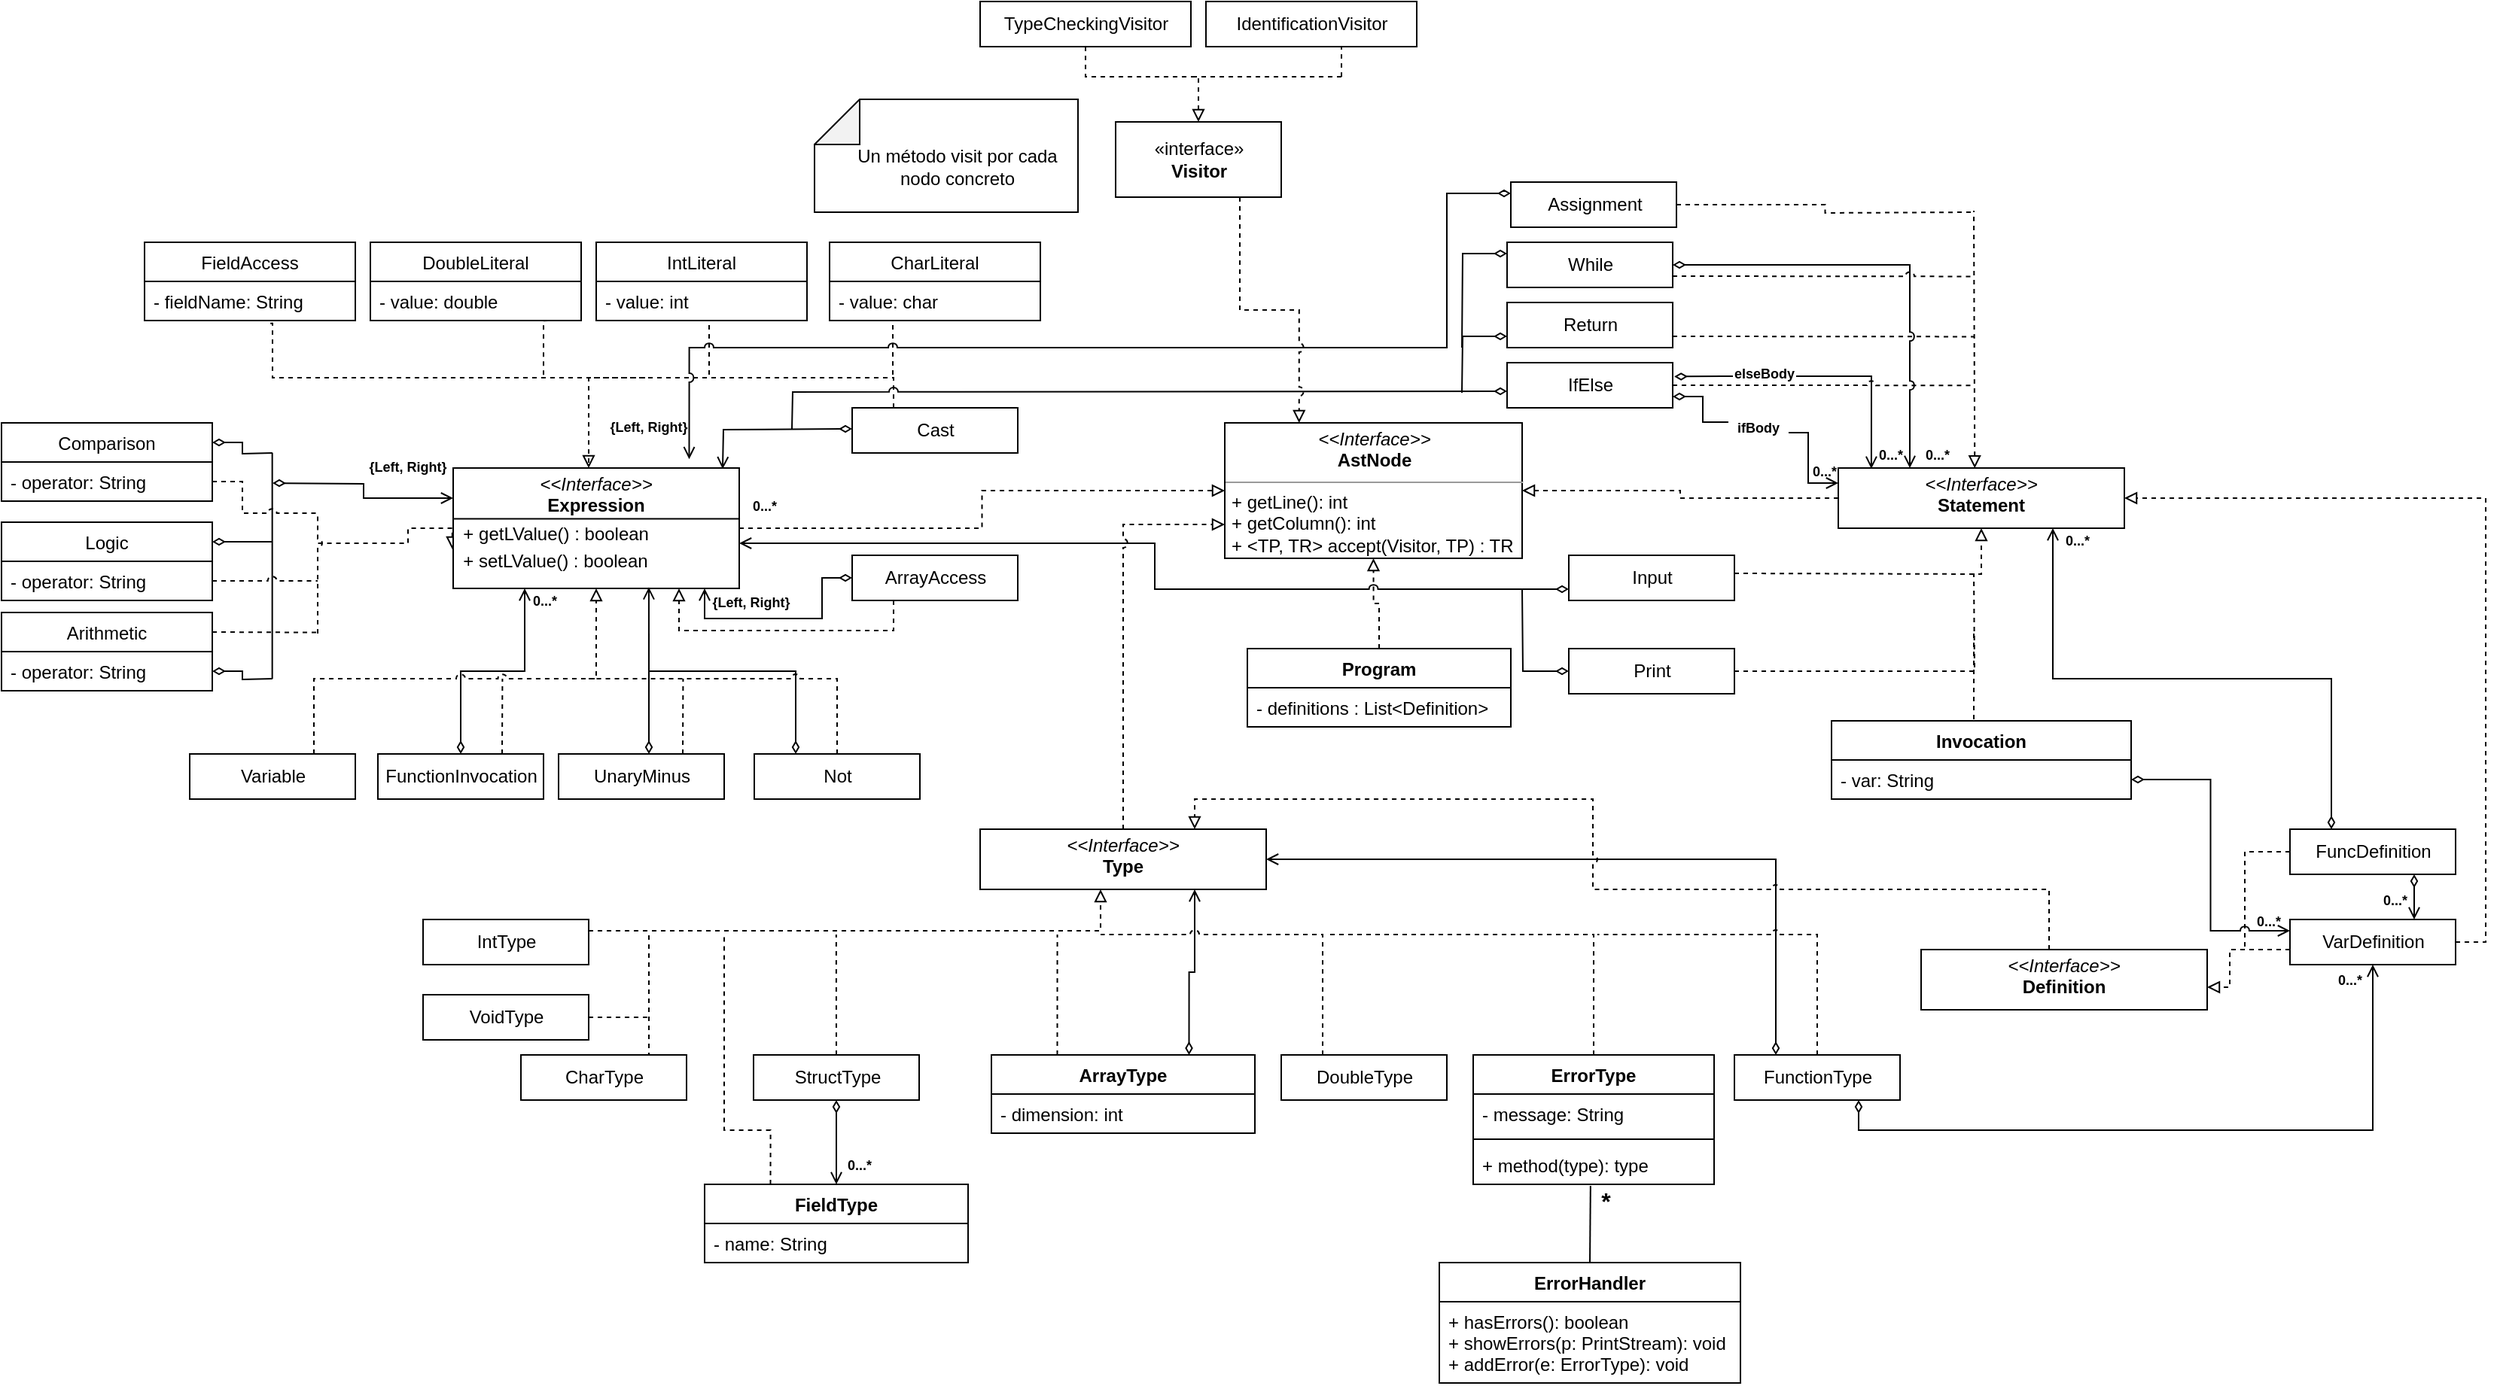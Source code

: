 <mxfile version="17.2.4" type="device"><diagram name="Page-1" id="b5b7bab2-c9e2-2cf4-8b2a-24fd1a2a6d21"><mxGraphModel dx="1303" dy="850" grid="1" gridSize="10" guides="1" tooltips="1" connect="1" arrows="1" fold="1" page="1" pageScale="1" pageWidth="3300" pageHeight="4681" background="none" math="0" shadow="0"><root><mxCell id="0"/><mxCell id="1" parent="0"/><mxCell id="k0Y8GjLJnnKsYFRxLDPz-1" value="&lt;p style=&quot;margin: 0px ; margin-top: 4px ; text-align: center&quot;&gt;&lt;i&gt;&amp;lt;&amp;lt;Interface&amp;gt;&amp;gt;&lt;/i&gt;&lt;br&gt;&lt;b&gt;AstNode&lt;/b&gt;&lt;/p&gt;&lt;hr size=&quot;1&quot;&gt;&lt;p style=&quot;margin: 0px ; margin-left: 4px&quot;&gt;+ getLine(): int&lt;br&gt;+ getColumn(): int&lt;/p&gt;&lt;p style=&quot;margin: 0px ; margin-left: 4px&quot;&gt;+ &amp;lt;TP, TR&amp;gt; accept(Visitor, TP) : TR&lt;/p&gt;" style="verticalAlign=top;align=left;overflow=fill;fontSize=12;fontFamily=Helvetica;html=1;" parent="1" vertex="1"><mxGeometry x="822.5" y="540" width="197.5" height="90" as="geometry"/></mxCell><mxCell id="k0Y8GjLJnnKsYFRxLDPz-6" style="edgeStyle=orthogonalEdgeStyle;rounded=0;orthogonalLoop=1;jettySize=auto;html=1;exitX=0.5;exitY=0;exitDx=0;exitDy=0;entryX=0.5;entryY=1;entryDx=0;entryDy=0;dashed=1;endArrow=block;endFill=0;" parent="1" source="k0Y8GjLJnnKsYFRxLDPz-2" target="k0Y8GjLJnnKsYFRxLDPz-1" edge="1"><mxGeometry relative="1" as="geometry"/></mxCell><mxCell id="k0Y8GjLJnnKsYFRxLDPz-2" value="Program" style="swimlane;fontStyle=1;align=center;verticalAlign=top;childLayout=stackLayout;horizontal=1;startSize=26;horizontalStack=0;resizeParent=1;resizeParentMax=0;resizeLast=0;collapsible=1;marginBottom=0;" parent="1" vertex="1"><mxGeometry x="837.5" y="690" width="175" height="52" as="geometry"/></mxCell><mxCell id="k0Y8GjLJnnKsYFRxLDPz-3" value="- definitions : List&lt;Definition&gt;" style="text;strokeColor=none;fillColor=none;align=left;verticalAlign=top;spacingLeft=4;spacingRight=4;overflow=hidden;rotatable=0;points=[[0,0.5],[1,0.5]];portConstraint=eastwest;" parent="k0Y8GjLJnnKsYFRxLDPz-2" vertex="1"><mxGeometry y="26" width="175" height="26" as="geometry"/></mxCell><mxCell id="k0Y8GjLJnnKsYFRxLDPz-8" style="edgeStyle=orthogonalEdgeStyle;rounded=0;orthogonalLoop=1;jettySize=auto;html=1;exitX=1;exitY=0.5;exitDx=0;exitDy=0;entryX=0;entryY=0.5;entryDx=0;entryDy=0;dashed=1;endArrow=block;endFill=0;" parent="1" source="k0Y8GjLJnnKsYFRxLDPz-7" target="k0Y8GjLJnnKsYFRxLDPz-1" edge="1"><mxGeometry relative="1" as="geometry"/></mxCell><mxCell id="k0Y8GjLJnnKsYFRxLDPz-52" style="edgeStyle=orthogonalEdgeStyle;rounded=0;orthogonalLoop=1;jettySize=auto;html=1;exitX=0;exitY=0.25;exitDx=0;exitDy=0;startArrow=open;startFill=0;endArrow=diamondThin;endFill=0;" parent="1" source="k0Y8GjLJnnKsYFRxLDPz-7" edge="1"><mxGeometry relative="1" as="geometry"><mxPoint x="190" y="580" as="targetPoint"/></mxGeometry></mxCell><mxCell id="k0Y8GjLJnnKsYFRxLDPz-62" style="edgeStyle=orthogonalEdgeStyle;rounded=0;jumpStyle=arc;orthogonalLoop=1;jettySize=auto;html=1;exitX=-0.003;exitY=0.675;exitDx=0;exitDy=0;dashed=1;startArrow=block;startFill=0;endArrow=none;endFill=0;exitPerimeter=0;" parent="1" source="k0Y8GjLJnnKsYFRxLDPz-7" edge="1"><mxGeometry relative="1" as="geometry"><mxPoint x="220" y="620" as="targetPoint"/><Array as="points"><mxPoint x="280" y="610"/><mxPoint x="280" y="620"/></Array></mxGeometry></mxCell><mxCell id="k0Y8GjLJnnKsYFRxLDPz-7" value="&lt;p style=&quot;margin: 0px ; margin-top: 4px ; text-align: center&quot;&gt;&lt;i&gt;&amp;lt;&amp;lt;Interface&amp;gt;&amp;gt;&lt;/i&gt;&lt;br&gt;&lt;b&gt;Expression&lt;/b&gt;&lt;/p&gt;&lt;p style=&quot;margin: 4px 0px 0px&quot;&gt;&lt;b&gt;&amp;nbsp;&amp;nbsp;&lt;/b&gt;+ getLValue() : boolean&lt;/p&gt;&lt;p style=&quot;margin: 4px 0px 0px&quot;&gt;&amp;nbsp; + setLValue() : boolean&lt;/p&gt;" style="verticalAlign=top;align=left;overflow=fill;fontSize=12;fontFamily=Helvetica;html=1;" parent="1" vertex="1"><mxGeometry x="310" y="570" width="190" height="80" as="geometry"/></mxCell><mxCell id="k0Y8GjLJnnKsYFRxLDPz-49" style="edgeStyle=orthogonalEdgeStyle;rounded=0;orthogonalLoop=1;jettySize=auto;html=1;exitX=1;exitY=0.25;exitDx=0;exitDy=0;startArrow=diamondThin;startFill=0;endArrow=none;endFill=0;" parent="1" source="k0Y8GjLJnnKsYFRxLDPz-10" edge="1"><mxGeometry relative="1" as="geometry"><mxPoint x="190" y="560" as="targetPoint"/></mxGeometry></mxCell><mxCell id="k0Y8GjLJnnKsYFRxLDPz-10" value="Comparison" style="swimlane;fontStyle=0;childLayout=stackLayout;horizontal=1;startSize=26;fillColor=none;horizontalStack=0;resizeParent=1;resizeParentMax=0;resizeLast=0;collapsible=1;marginBottom=0;" parent="1" vertex="1"><mxGeometry x="10" y="540" width="140" height="52" as="geometry"/></mxCell><mxCell id="k0Y8GjLJnnKsYFRxLDPz-11" value="- operator: String" style="text;strokeColor=none;fillColor=none;align=left;verticalAlign=top;spacingLeft=4;spacingRight=4;overflow=hidden;rotatable=0;points=[[0,0.5],[1,0.5]];portConstraint=eastwest;" parent="k0Y8GjLJnnKsYFRxLDPz-10" vertex="1"><mxGeometry y="26" width="140" height="26" as="geometry"/></mxCell><mxCell id="k0Y8GjLJnnKsYFRxLDPz-14" value="DoubleLiteral" style="swimlane;fontStyle=0;childLayout=stackLayout;horizontal=1;startSize=26;fillColor=none;horizontalStack=0;resizeParent=1;resizeParentMax=0;resizeLast=0;collapsible=1;marginBottom=0;" parent="1" vertex="1"><mxGeometry x="255" y="420" width="140" height="52" as="geometry"/></mxCell><mxCell id="k0Y8GjLJnnKsYFRxLDPz-15" value="- value: double" style="text;strokeColor=none;fillColor=none;align=left;verticalAlign=top;spacingLeft=4;spacingRight=4;overflow=hidden;rotatable=0;points=[[0,0.5],[1,0.5]];portConstraint=eastwest;" parent="k0Y8GjLJnnKsYFRxLDPz-14" vertex="1"><mxGeometry y="26" width="140" height="26" as="geometry"/></mxCell><mxCell id="k0Y8GjLJnnKsYFRxLDPz-16" value="FieldAccess" style="swimlane;fontStyle=0;childLayout=stackLayout;horizontal=1;startSize=26;fillColor=none;horizontalStack=0;resizeParent=1;resizeParentMax=0;resizeLast=0;collapsible=1;marginBottom=0;" parent="1" vertex="1"><mxGeometry x="105" y="420" width="140" height="52" as="geometry"/></mxCell><mxCell id="k0Y8GjLJnnKsYFRxLDPz-17" value="- fieldName: String" style="text;strokeColor=none;fillColor=none;align=left;verticalAlign=top;spacingLeft=4;spacingRight=4;overflow=hidden;rotatable=0;points=[[0,0.5],[1,0.5]];portConstraint=eastwest;" parent="k0Y8GjLJnnKsYFRxLDPz-16" vertex="1"><mxGeometry y="26" width="140" height="26" as="geometry"/></mxCell><mxCell id="k0Y8GjLJnnKsYFRxLDPz-22" style="edgeStyle=orthogonalEdgeStyle;rounded=0;orthogonalLoop=1;jettySize=auto;html=1;exitX=0.5;exitY=0;exitDx=0;exitDy=0;entryX=0.25;entryY=1;entryDx=0;entryDy=0;startArrow=diamondThin;startFill=0;endArrow=open;endFill=0;" parent="1" source="k0Y8GjLJnnKsYFRxLDPz-20" target="k0Y8GjLJnnKsYFRxLDPz-7" edge="1"><mxGeometry relative="1" as="geometry"/></mxCell><mxCell id="k0Y8GjLJnnKsYFRxLDPz-70" style="edgeStyle=orthogonalEdgeStyle;rounded=0;jumpStyle=arc;orthogonalLoop=1;jettySize=auto;html=1;exitX=0.75;exitY=0;exitDx=0;exitDy=0;dashed=1;startArrow=none;startFill=0;endArrow=none;endFill=0;" parent="1" source="k0Y8GjLJnnKsYFRxLDPz-20" edge="1"><mxGeometry relative="1" as="geometry"><mxPoint x="342.714" y="710" as="targetPoint"/></mxGeometry></mxCell><mxCell id="k0Y8GjLJnnKsYFRxLDPz-20" value="FunctionInvocation" style="html=1;" parent="1" vertex="1"><mxGeometry x="260" y="760" width="110" height="30" as="geometry"/></mxCell><mxCell id="k0Y8GjLJnnKsYFRxLDPz-23" value="0...*" style="text;align=center;fontStyle=1;verticalAlign=middle;spacingLeft=3;spacingRight=3;strokeColor=none;rotatable=0;points=[[0,0.5],[1,0.5]];portConstraint=eastwest;fontSize=9;" parent="1" vertex="1"><mxGeometry x="331" y="645" width="80" height="26" as="geometry"/></mxCell><mxCell id="k0Y8GjLJnnKsYFRxLDPz-24" value="IntLiteral" style="swimlane;fontStyle=0;childLayout=stackLayout;horizontal=1;startSize=26;fillColor=none;horizontalStack=0;resizeParent=1;resizeParentMax=0;resizeLast=0;collapsible=1;marginBottom=0;" parent="1" vertex="1"><mxGeometry x="405" y="420" width="140" height="52" as="geometry"/></mxCell><mxCell id="k0Y8GjLJnnKsYFRxLDPz-25" value="- value: int" style="text;strokeColor=none;fillColor=none;align=left;verticalAlign=top;spacingLeft=4;spacingRight=4;overflow=hidden;rotatable=0;points=[[0,0.5],[1,0.5]];portConstraint=eastwest;" parent="k0Y8GjLJnnKsYFRxLDPz-24" vertex="1"><mxGeometry y="26" width="140" height="26" as="geometry"/></mxCell><mxCell id="k0Y8GjLJnnKsYFRxLDPz-51" style="edgeStyle=orthogonalEdgeStyle;rounded=0;orthogonalLoop=1;jettySize=auto;html=1;exitX=1;exitY=0.25;exitDx=0;exitDy=0;startArrow=diamondThin;startFill=0;endArrow=none;endFill=0;" parent="1" source="k0Y8GjLJnnKsYFRxLDPz-26" edge="1"><mxGeometry relative="1" as="geometry"><mxPoint x="190" y="619" as="targetPoint"/></mxGeometry></mxCell><mxCell id="k0Y8GjLJnnKsYFRxLDPz-26" value="Logic" style="swimlane;fontStyle=0;childLayout=stackLayout;horizontal=1;startSize=26;fillColor=none;horizontalStack=0;resizeParent=1;resizeParentMax=0;resizeLast=0;collapsible=1;marginBottom=0;" parent="1" vertex="1"><mxGeometry x="10" y="606" width="140" height="52" as="geometry"/></mxCell><mxCell id="k0Y8GjLJnnKsYFRxLDPz-27" value="- operator: String" style="text;strokeColor=none;fillColor=none;align=left;verticalAlign=top;spacingLeft=4;spacingRight=4;overflow=hidden;rotatable=0;points=[[0,0.5],[1,0.5]];portConstraint=eastwest;" parent="k0Y8GjLJnnKsYFRxLDPz-26" vertex="1"><mxGeometry y="26" width="140" height="26" as="geometry"/></mxCell><mxCell id="k0Y8GjLJnnKsYFRxLDPz-33" style="edgeStyle=orthogonalEdgeStyle;rounded=0;orthogonalLoop=1;jettySize=auto;html=1;exitX=0.25;exitY=0;exitDx=0;exitDy=0;entryX=0.684;entryY=0.99;entryDx=0;entryDy=0;startArrow=diamondThin;startFill=0;endArrow=open;endFill=0;entryPerimeter=0;" parent="1" source="k0Y8GjLJnnKsYFRxLDPz-28" target="k0Y8GjLJnnKsYFRxLDPz-7" edge="1"><mxGeometry relative="1" as="geometry"/></mxCell><mxCell id="k0Y8GjLJnnKsYFRxLDPz-68" style="edgeStyle=orthogonalEdgeStyle;rounded=0;jumpStyle=arc;orthogonalLoop=1;jettySize=auto;html=1;exitX=0.5;exitY=0;exitDx=0;exitDy=0;dashed=1;startArrow=none;startFill=0;endArrow=none;endFill=0;" parent="1" source="k0Y8GjLJnnKsYFRxLDPz-28" edge="1"><mxGeometry relative="1" as="geometry"><mxPoint x="400" y="710" as="targetPoint"/><Array as="points"><mxPoint x="565" y="710"/></Array></mxGeometry></mxCell><mxCell id="k0Y8GjLJnnKsYFRxLDPz-28" value="Not" style="html=1;" parent="1" vertex="1"><mxGeometry x="510" y="760" width="110" height="30" as="geometry"/></mxCell><mxCell id="k0Y8GjLJnnKsYFRxLDPz-69" style="edgeStyle=orthogonalEdgeStyle;rounded=0;jumpStyle=arc;orthogonalLoop=1;jettySize=auto;html=1;exitX=0.75;exitY=0;exitDx=0;exitDy=0;dashed=1;startArrow=none;startFill=0;endArrow=none;endFill=0;" parent="1" source="k0Y8GjLJnnKsYFRxLDPz-29" edge="1"><mxGeometry relative="1" as="geometry"><mxPoint x="462.714" y="710" as="targetPoint"/></mxGeometry></mxCell><mxCell id="k0Y8GjLJnnKsYFRxLDPz-29" value="UnaryMinus" style="html=1;" parent="1" vertex="1"><mxGeometry x="380" y="760" width="110" height="30" as="geometry"/></mxCell><mxCell id="k0Y8GjLJnnKsYFRxLDPz-31" value="CharLiteral" style="swimlane;fontStyle=0;childLayout=stackLayout;horizontal=1;startSize=26;fillColor=none;horizontalStack=0;resizeParent=1;resizeParentMax=0;resizeLast=0;collapsible=1;marginBottom=0;" parent="1" vertex="1"><mxGeometry x="560" y="420" width="140" height="52" as="geometry"/></mxCell><mxCell id="k0Y8GjLJnnKsYFRxLDPz-32" value="- value: char" style="text;strokeColor=none;fillColor=none;align=left;verticalAlign=top;spacingLeft=4;spacingRight=4;overflow=hidden;rotatable=0;points=[[0,0.5],[1,0.5]];portConstraint=eastwest;" parent="k0Y8GjLJnnKsYFRxLDPz-31" vertex="1"><mxGeometry y="26" width="140" height="26" as="geometry"/></mxCell><mxCell id="k0Y8GjLJnnKsYFRxLDPz-34" value="" style="endArrow=none;html=1;rounded=0;startArrow=diamondThin;startFill=0;" parent="1" edge="1"><mxGeometry width="50" height="50" relative="1" as="geometry"><mxPoint x="440" y="760" as="sourcePoint"/><mxPoint x="440" y="680" as="targetPoint"/></mxGeometry></mxCell><mxCell id="k0Y8GjLJnnKsYFRxLDPz-67" style="edgeStyle=orthogonalEdgeStyle;rounded=0;jumpStyle=arc;orthogonalLoop=1;jettySize=auto;html=1;exitX=0.75;exitY=0;exitDx=0;exitDy=0;entryX=0.5;entryY=1;entryDx=0;entryDy=0;dashed=1;startArrow=none;startFill=0;endArrow=block;endFill=0;" parent="1" source="k0Y8GjLJnnKsYFRxLDPz-35" target="k0Y8GjLJnnKsYFRxLDPz-7" edge="1"><mxGeometry relative="1" as="geometry"><Array as="points"><mxPoint x="218" y="710"/><mxPoint x="405" y="710"/></Array></mxGeometry></mxCell><mxCell id="k0Y8GjLJnnKsYFRxLDPz-35" value="Variable" style="html=1;" parent="1" vertex="1"><mxGeometry x="135" y="760" width="110" height="30" as="geometry"/></mxCell><mxCell id="k0Y8GjLJnnKsYFRxLDPz-59" style="edgeStyle=orthogonalEdgeStyle;rounded=0;jumpStyle=arc;orthogonalLoop=1;jettySize=auto;html=1;exitX=1;exitY=0.25;exitDx=0;exitDy=0;dashed=1;startArrow=none;startFill=0;endArrow=none;endFill=0;" parent="1" source="k0Y8GjLJnnKsYFRxLDPz-36" edge="1"><mxGeometry relative="1" as="geometry"><mxPoint x="220" y="679.286" as="targetPoint"/></mxGeometry></mxCell><mxCell id="k0Y8GjLJnnKsYFRxLDPz-36" value="Arithmetic" style="swimlane;fontStyle=0;childLayout=stackLayout;horizontal=1;startSize=26;fillColor=none;horizontalStack=0;resizeParent=1;resizeParentMax=0;resizeLast=0;collapsible=1;marginBottom=0;" parent="1" vertex="1"><mxGeometry x="10" y="666" width="140" height="52" as="geometry"/></mxCell><mxCell id="k0Y8GjLJnnKsYFRxLDPz-37" value="- operator: String" style="text;strokeColor=none;fillColor=none;align=left;verticalAlign=top;spacingLeft=4;spacingRight=4;overflow=hidden;rotatable=0;points=[[0,0.5],[1,0.5]];portConstraint=eastwest;" parent="k0Y8GjLJnnKsYFRxLDPz-36" vertex="1"><mxGeometry y="26" width="140" height="26" as="geometry"/></mxCell><mxCell id="k0Y8GjLJnnKsYFRxLDPz-39" style="edgeStyle=orthogonalEdgeStyle;rounded=0;orthogonalLoop=1;jettySize=auto;html=1;exitX=0;exitY=0.5;exitDx=0;exitDy=0;startArrow=diamondThin;startFill=0;endArrow=open;endFill=0;" parent="1" source="k0Y8GjLJnnKsYFRxLDPz-38" edge="1"><mxGeometry relative="1" as="geometry"><mxPoint x="477" y="650" as="targetPoint"/><Array as="points"><mxPoint x="555" y="643"/><mxPoint x="555" y="670"/><mxPoint x="477" y="670"/></Array></mxGeometry></mxCell><mxCell id="k0Y8GjLJnnKsYFRxLDPz-55" style="edgeStyle=orthogonalEdgeStyle;rounded=0;orthogonalLoop=1;jettySize=auto;html=1;exitX=0.25;exitY=1;exitDx=0;exitDy=0;dashed=1;startArrow=none;startFill=0;endArrow=block;endFill=0;" parent="1" source="k0Y8GjLJnnKsYFRxLDPz-38" edge="1"><mxGeometry relative="1" as="geometry"><mxPoint x="460" y="650" as="targetPoint"/><Array as="points"><mxPoint x="603" y="678"/><mxPoint x="460" y="678"/></Array></mxGeometry></mxCell><mxCell id="k0Y8GjLJnnKsYFRxLDPz-38" value="ArrayAccess" style="html=1;" parent="1" vertex="1"><mxGeometry x="575" y="628" width="110" height="30" as="geometry"/></mxCell><mxCell id="k0Y8GjLJnnKsYFRxLDPz-40" value="{Left, Right}" style="text;align=center;fontStyle=1;verticalAlign=middle;spacingLeft=3;spacingRight=3;strokeColor=none;rotatable=0;points=[[0,0.5],[1,0.5]];portConstraint=eastwest;fontSize=9;" parent="1" vertex="1"><mxGeometry x="468" y="646" width="80" height="26" as="geometry"/></mxCell><mxCell id="k0Y8GjLJnnKsYFRxLDPz-42" style="edgeStyle=orthogonalEdgeStyle;rounded=0;orthogonalLoop=1;jettySize=auto;html=1;exitX=0;exitY=0.5;exitDx=0;exitDy=0;entryX=0.942;entryY=0.042;entryDx=0;entryDy=0;entryPerimeter=0;startArrow=diamondThin;startFill=0;endArrow=open;endFill=0;" parent="1" edge="1"><mxGeometry relative="1" as="geometry"><mxPoint x="575" y="544" as="sourcePoint"/><mxPoint x="488.98" y="570.68" as="targetPoint"/></mxGeometry></mxCell><mxCell id="k0Y8GjLJnnKsYFRxLDPz-54" style="edgeStyle=orthogonalEdgeStyle;rounded=0;orthogonalLoop=1;jettySize=auto;html=1;exitX=0.25;exitY=0;exitDx=0;exitDy=0;startArrow=none;startFill=0;endArrow=block;endFill=0;dashed=1;" parent="1" source="k0Y8GjLJnnKsYFRxLDPz-41" edge="1"><mxGeometry relative="1" as="geometry"><mxPoint x="400" y="570" as="targetPoint"/><Array as="points"><mxPoint x="603" y="510"/><mxPoint x="400" y="510"/><mxPoint x="400" y="568"/></Array></mxGeometry></mxCell><mxCell id="k0Y8GjLJnnKsYFRxLDPz-41" value="Cast" style="html=1;" parent="1" vertex="1"><mxGeometry x="575" y="530" width="110" height="30" as="geometry"/></mxCell><mxCell id="k0Y8GjLJnnKsYFRxLDPz-48" value="" style="endArrow=none;html=1;rounded=0;" parent="1" edge="1"><mxGeometry width="50" height="50" relative="1" as="geometry"><mxPoint x="189.83" y="710" as="sourcePoint"/><mxPoint x="189.83" y="560" as="targetPoint"/></mxGeometry></mxCell><mxCell id="k0Y8GjLJnnKsYFRxLDPz-50" style="edgeStyle=orthogonalEdgeStyle;rounded=0;orthogonalLoop=1;jettySize=auto;html=1;exitX=1;exitY=0.5;exitDx=0;exitDy=0;startArrow=diamondThin;startFill=0;endArrow=none;endFill=0;" parent="1" source="k0Y8GjLJnnKsYFRxLDPz-37" edge="1"><mxGeometry relative="1" as="geometry"><mxPoint x="190" y="710" as="targetPoint"/></mxGeometry></mxCell><mxCell id="k0Y8GjLJnnKsYFRxLDPz-53" value="{Left, Right}" style="text;align=center;fontStyle=1;verticalAlign=middle;spacingLeft=3;spacingRight=3;strokeColor=none;rotatable=0;points=[[0,0.5],[1,0.5]];portConstraint=eastwest;fontSize=9;" parent="1" vertex="1"><mxGeometry x="240" y="556" width="80" height="26" as="geometry"/></mxCell><mxCell id="k0Y8GjLJnnKsYFRxLDPz-57" style="edgeStyle=orthogonalEdgeStyle;rounded=0;jumpStyle=arc;orthogonalLoop=1;jettySize=auto;html=1;exitX=1;exitY=0.5;exitDx=0;exitDy=0;dashed=1;startArrow=none;startFill=0;endArrow=none;endFill=0;" parent="1" source="k0Y8GjLJnnKsYFRxLDPz-11" edge="1"><mxGeometry relative="1" as="geometry"><mxPoint x="220" y="600" as="targetPoint"/><Array as="points"><mxPoint x="170" y="579"/><mxPoint x="170" y="600"/><mxPoint x="220" y="600"/></Array></mxGeometry></mxCell><mxCell id="k0Y8GjLJnnKsYFRxLDPz-58" style="edgeStyle=orthogonalEdgeStyle;rounded=0;jumpStyle=arc;orthogonalLoop=1;jettySize=auto;html=1;exitX=1;exitY=0.5;exitDx=0;exitDy=0;dashed=1;startArrow=none;startFill=0;endArrow=none;endFill=0;" parent="1" source="k0Y8GjLJnnKsYFRxLDPz-27" edge="1"><mxGeometry relative="1" as="geometry"><mxPoint x="220" y="645" as="targetPoint"/></mxGeometry></mxCell><mxCell id="k0Y8GjLJnnKsYFRxLDPz-61" value="" style="endArrow=none;dashed=1;html=1;rounded=0;jumpStyle=arc;" parent="1" edge="1"><mxGeometry width="50" height="50" relative="1" as="geometry"><mxPoint x="220" y="680" as="sourcePoint"/><mxPoint x="220" y="600" as="targetPoint"/></mxGeometry></mxCell><mxCell id="k0Y8GjLJnnKsYFRxLDPz-63" style="edgeStyle=orthogonalEdgeStyle;rounded=0;jumpStyle=arc;orthogonalLoop=1;jettySize=auto;html=1;dashed=1;startArrow=none;startFill=0;endArrow=none;endFill=0;exitX=0.597;exitY=1.073;exitDx=0;exitDy=0;exitPerimeter=0;" parent="1" source="k0Y8GjLJnnKsYFRxLDPz-17" edge="1"><mxGeometry relative="1" as="geometry"><mxPoint x="440" y="510" as="targetPoint"/><mxPoint x="190" y="480" as="sourcePoint"/><Array as="points"><mxPoint x="190" y="474"/><mxPoint x="190" y="510"/></Array></mxGeometry></mxCell><mxCell id="k0Y8GjLJnnKsYFRxLDPz-64" style="edgeStyle=orthogonalEdgeStyle;rounded=0;jumpStyle=arc;orthogonalLoop=1;jettySize=auto;html=1;exitX=0.843;exitY=1.002;exitDx=0;exitDy=0;dashed=1;startArrow=none;startFill=0;endArrow=none;endFill=0;exitPerimeter=0;" parent="1" source="k0Y8GjLJnnKsYFRxLDPz-15" edge="1"><mxGeometry relative="1" as="geometry"><mxPoint x="370.0" y="510" as="targetPoint"/></mxGeometry></mxCell><mxCell id="k0Y8GjLJnnKsYFRxLDPz-65" style="edgeStyle=orthogonalEdgeStyle;rounded=0;jumpStyle=arc;orthogonalLoop=1;jettySize=auto;html=1;exitX=0.843;exitY=1.002;exitDx=0;exitDy=0;dashed=1;startArrow=none;startFill=0;endArrow=none;endFill=0;exitPerimeter=0;" parent="1" edge="1"><mxGeometry relative="1" as="geometry"><mxPoint x="480.0" y="509.95" as="targetPoint"/><mxPoint x="483.02" y="472.002" as="sourcePoint"/></mxGeometry></mxCell><mxCell id="k0Y8GjLJnnKsYFRxLDPz-66" style="edgeStyle=orthogonalEdgeStyle;rounded=0;jumpStyle=arc;orthogonalLoop=1;jettySize=auto;html=1;exitX=0.843;exitY=1.002;exitDx=0;exitDy=0;dashed=1;startArrow=none;startFill=0;endArrow=none;endFill=0;exitPerimeter=0;" parent="1" edge="1"><mxGeometry relative="1" as="geometry"><mxPoint x="602.0" y="509.95" as="targetPoint"/><mxPoint x="605.02" y="472.002" as="sourcePoint"/></mxGeometry></mxCell><mxCell id="k0Y8GjLJnnKsYFRxLDPz-72" style="edgeStyle=orthogonalEdgeStyle;rounded=0;jumpStyle=arc;orthogonalLoop=1;jettySize=auto;html=1;exitX=0;exitY=0.5;exitDx=0;exitDy=0;entryX=1;entryY=0.5;entryDx=0;entryDy=0;dashed=1;startArrow=none;startFill=0;endArrow=block;endFill=0;" parent="1" source="k0Y8GjLJnnKsYFRxLDPz-71" target="k0Y8GjLJnnKsYFRxLDPz-1" edge="1"><mxGeometry relative="1" as="geometry"/></mxCell><mxCell id="k0Y8GjLJnnKsYFRxLDPz-71" value="&lt;p style=&quot;margin: 0px ; margin-top: 4px ; text-align: center&quot;&gt;&lt;i&gt;&amp;lt;&amp;lt;Interface&amp;gt;&amp;gt;&lt;/i&gt;&lt;br&gt;&lt;b&gt;Statement&lt;/b&gt;&lt;/p&gt;" style="verticalAlign=top;align=left;overflow=fill;fontSize=12;fontFamily=Helvetica;html=1;" parent="1" vertex="1"><mxGeometry x="1230" y="570" width="190" height="40" as="geometry"/></mxCell><mxCell id="k0Y8GjLJnnKsYFRxLDPz-74" style="edgeStyle=orthogonalEdgeStyle;rounded=0;jumpStyle=arc;orthogonalLoop=1;jettySize=auto;html=1;exitX=0;exitY=0.25;exitDx=0;exitDy=0;entryX=0.825;entryY=-0.074;entryDx=0;entryDy=0;entryPerimeter=0;startArrow=diamondThin;startFill=0;endArrow=open;endFill=0;" parent="1" source="k0Y8GjLJnnKsYFRxLDPz-73" target="k0Y8GjLJnnKsYFRxLDPz-7" edge="1"><mxGeometry relative="1" as="geometry"><Array as="points"><mxPoint x="970" y="388"/><mxPoint x="970" y="490"/><mxPoint x="467" y="490"/></Array></mxGeometry></mxCell><mxCell id="k0Y8GjLJnnKsYFRxLDPz-108" style="edgeStyle=orthogonalEdgeStyle;rounded=0;jumpStyle=arc;orthogonalLoop=1;jettySize=auto;html=1;exitX=1;exitY=0.5;exitDx=0;exitDy=0;dashed=1;fontSize=9;startArrow=none;startFill=0;endArrow=none;endFill=0;" parent="1" source="k0Y8GjLJnnKsYFRxLDPz-73" edge="1"><mxGeometry relative="1" as="geometry"><mxPoint x="1320" y="400" as="targetPoint"/></mxGeometry></mxCell><mxCell id="k0Y8GjLJnnKsYFRxLDPz-73" value="Assignment" style="html=1;" parent="1" vertex="1"><mxGeometry x="1012.5" y="380" width="110" height="30" as="geometry"/></mxCell><mxCell id="k0Y8GjLJnnKsYFRxLDPz-75" value="{Left, Right}" style="text;align=center;fontStyle=1;verticalAlign=middle;spacingLeft=3;spacingRight=3;strokeColor=none;rotatable=0;points=[[0,0.5],[1,0.5]];portConstraint=eastwest;fontSize=9;whiteSpace=wrap;flipH=0;flipV=1;direction=west;" parent="1" vertex="1"><mxGeometry x="400" y="530" width="80" height="26" as="geometry"/></mxCell><mxCell id="k0Y8GjLJnnKsYFRxLDPz-77" style="edgeStyle=orthogonalEdgeStyle;rounded=0;jumpStyle=arc;orthogonalLoop=1;jettySize=auto;html=1;exitX=0;exitY=0.5;exitDx=0;exitDy=0;fontSize=9;startArrow=diamondThin;startFill=0;endArrow=none;endFill=0;" parent="1" edge="1"><mxGeometry relative="1" as="geometry"><mxPoint x="535" y="544" as="targetPoint"/><mxPoint x="1010" y="519" as="sourcePoint"/></mxGeometry></mxCell><mxCell id="k0Y8GjLJnnKsYFRxLDPz-78" style="edgeStyle=orthogonalEdgeStyle;rounded=0;jumpStyle=arc;orthogonalLoop=1;jettySize=auto;html=1;exitX=1;exitY=0.75;exitDx=0;exitDy=0;entryX=0;entryY=0.25;entryDx=0;entryDy=0;fontSize=9;startArrow=none;startFill=0;endArrow=open;endFill=0;" parent="1" source="k0Y8GjLJnnKsYFRxLDPz-83" target="k0Y8GjLJnnKsYFRxLDPz-71" edge="1"><mxGeometry relative="1" as="geometry"><Array as="points"><mxPoint x="1210" y="546"/><mxPoint x="1210" y="580"/></Array></mxGeometry></mxCell><mxCell id="k0Y8GjLJnnKsYFRxLDPz-85" style="edgeStyle=orthogonalEdgeStyle;rounded=0;jumpStyle=arc;orthogonalLoop=1;jettySize=auto;html=1;entryX=0.105;entryY=0.036;entryDx=0;entryDy=0;entryPerimeter=0;fontSize=9;startArrow=none;startFill=0;endArrow=open;endFill=0;exitX=0.975;exitY=0.714;exitDx=0;exitDy=0;exitPerimeter=0;" parent="1" edge="1"><mxGeometry relative="1" as="geometry"><mxPoint x="1202" y="508.996" as="sourcePoint"/><mxPoint x="1251.95" y="570.44" as="targetPoint"/><Array as="points"><mxPoint x="1252" y="509"/></Array></mxGeometry></mxCell><mxCell id="k0Y8GjLJnnKsYFRxLDPz-107" style="edgeStyle=orthogonalEdgeStyle;rounded=0;jumpStyle=arc;orthogonalLoop=1;jettySize=auto;html=1;exitX=1;exitY=0.5;exitDx=0;exitDy=0;dashed=1;fontSize=9;startArrow=none;startFill=0;endArrow=none;endFill=0;" parent="1" source="k0Y8GjLJnnKsYFRxLDPz-76" edge="1"><mxGeometry relative="1" as="geometry"><mxPoint x="1320" y="515.095" as="targetPoint"/></mxGeometry></mxCell><mxCell id="k0Y8GjLJnnKsYFRxLDPz-76" value="IfElse" style="html=1;" parent="1" vertex="1"><mxGeometry x="1010" y="500" width="110" height="30" as="geometry"/></mxCell><mxCell id="k0Y8GjLJnnKsYFRxLDPz-79" value="0...*" style="text;align=center;fontStyle=1;verticalAlign=middle;spacingLeft=3;spacingRight=3;strokeColor=none;rotatable=0;points=[[0,0.5],[1,0.5]];portConstraint=eastwest;fontSize=9;" parent="1" vertex="1"><mxGeometry x="1201" y="565" width="40" height="14" as="geometry"/></mxCell><mxCell id="k0Y8GjLJnnKsYFRxLDPz-83" value="ifBody" style="text;align=center;fontStyle=1;verticalAlign=middle;spacingLeft=3;spacingRight=3;strokeColor=none;rotatable=0;points=[[0,0.5],[1,0.5]];portConstraint=eastwest;fontSize=9;" parent="1" vertex="1"><mxGeometry x="1157" y="536" width="40" height="14" as="geometry"/></mxCell><mxCell id="k0Y8GjLJnnKsYFRxLDPz-84" value="" style="edgeStyle=orthogonalEdgeStyle;rounded=0;jumpStyle=arc;orthogonalLoop=1;jettySize=auto;html=1;exitX=1;exitY=0.75;exitDx=0;exitDy=0;entryX=0;entryY=0.25;entryDx=0;entryDy=0;fontSize=9;startArrow=diamondThin;startFill=0;endArrow=none;endFill=0;" parent="1" source="k0Y8GjLJnnKsYFRxLDPz-76" target="k0Y8GjLJnnKsYFRxLDPz-83" edge="1"><mxGeometry relative="1" as="geometry"><mxPoint x="1120.0" y="522.5" as="sourcePoint"/><mxPoint x="1230.0" y="580.0" as="targetPoint"/></mxGeometry></mxCell><mxCell id="k0Y8GjLJnnKsYFRxLDPz-86" value="0...*" style="text;align=center;fontStyle=1;verticalAlign=middle;spacingLeft=3;spacingRight=3;strokeColor=none;rotatable=0;points=[[0,0.5],[1,0.5]];portConstraint=eastwest;fontSize=9;" parent="1" vertex="1"><mxGeometry x="1245" y="554" width="40" height="14" as="geometry"/></mxCell><mxCell id="k0Y8GjLJnnKsYFRxLDPz-87" value="elseBody" style="text;align=center;fontStyle=1;verticalAlign=middle;spacingLeft=3;spacingRight=3;strokeColor=none;rotatable=0;points=[[0,0.5],[1,0.5]];portConstraint=eastwest;fontSize=9;" parent="1" vertex="1"><mxGeometry x="1161" y="500" width="40" height="14" as="geometry"/></mxCell><mxCell id="k0Y8GjLJnnKsYFRxLDPz-89" value="" style="endArrow=diamondThin;html=1;rounded=0;fontSize=9;jumpStyle=arc;entryX=1.01;entryY=0.341;entryDx=0;entryDy=0;entryPerimeter=0;startArrow=none;startFill=0;endFill=0;" parent="1" edge="1"><mxGeometry width="50" height="50" relative="1" as="geometry"><mxPoint x="1160" y="509" as="sourcePoint"/><mxPoint x="1121.1" y="509.23" as="targetPoint"/></mxGeometry></mxCell><mxCell id="k0Y8GjLJnnKsYFRxLDPz-91" style="edgeStyle=orthogonalEdgeStyle;rounded=0;jumpStyle=arc;orthogonalLoop=1;jettySize=auto;html=1;exitX=0;exitY=0.75;exitDx=0;exitDy=0;fontSize=9;startArrow=diamondThin;startFill=0;endArrow=open;endFill=0;" parent="1" source="k0Y8GjLJnnKsYFRxLDPz-90" edge="1"><mxGeometry relative="1" as="geometry"><mxPoint x="500" y="620" as="targetPoint"/><Array as="points"><mxPoint x="776" y="650"/><mxPoint x="776" y="620"/><mxPoint x="500" y="620"/></Array></mxGeometry></mxCell><mxCell id="k0Y8GjLJnnKsYFRxLDPz-110" style="edgeStyle=orthogonalEdgeStyle;rounded=0;jumpStyle=arc;orthogonalLoop=1;jettySize=auto;html=1;exitX=1;exitY=0.5;exitDx=0;exitDy=0;entryX=0.5;entryY=1;entryDx=0;entryDy=0;dashed=1;fontSize=9;startArrow=none;startFill=0;endArrow=block;endFill=0;" parent="1" target="k0Y8GjLJnnKsYFRxLDPz-71" edge="1"><mxGeometry relative="1" as="geometry"><mxPoint x="1161" y="640" as="sourcePoint"/><mxPoint x="1325" y="607" as="targetPoint"/></mxGeometry></mxCell><mxCell id="k0Y8GjLJnnKsYFRxLDPz-90" value="Input" style="html=1;" parent="1" vertex="1"><mxGeometry x="1051" y="628" width="110" height="30" as="geometry"/></mxCell><mxCell id="k0Y8GjLJnnKsYFRxLDPz-92" value="0...*" style="text;align=center;fontStyle=1;verticalAlign=middle;spacingLeft=3;spacingRight=3;strokeColor=none;rotatable=0;points=[[0,0.5],[1,0.5]];portConstraint=eastwest;fontSize=9;" parent="1" vertex="1"><mxGeometry x="477" y="582" width="80" height="26" as="geometry"/></mxCell><mxCell id="k0Y8GjLJnnKsYFRxLDPz-113" style="edgeStyle=orthogonalEdgeStyle;rounded=0;jumpStyle=arc;orthogonalLoop=1;jettySize=auto;html=1;exitX=0.5;exitY=0;exitDx=0;exitDy=0;dashed=1;fontSize=9;startArrow=none;startFill=0;endArrow=none;endFill=0;" parent="1" source="k0Y8GjLJnnKsYFRxLDPz-93" edge="1"><mxGeometry relative="1" as="geometry"><mxPoint x="1320" y="680" as="targetPoint"/><Array as="points"><mxPoint x="1320" y="738"/></Array></mxGeometry></mxCell><mxCell id="k0Y8GjLJnnKsYFRxLDPz-93" value="Invocation" style="swimlane;fontStyle=1;align=center;verticalAlign=top;childLayout=stackLayout;horizontal=1;startSize=26;horizontalStack=0;resizeParent=1;resizeParentMax=0;resizeLast=0;collapsible=1;marginBottom=0;" parent="1" vertex="1"><mxGeometry x="1225.5" y="738" width="199" height="52" as="geometry"/></mxCell><mxCell id="k0Y8GjLJnnKsYFRxLDPz-94" value="- var: String" style="text;strokeColor=none;fillColor=none;align=left;verticalAlign=top;spacingLeft=4;spacingRight=4;overflow=hidden;rotatable=0;points=[[0,0.5],[1,0.5]];portConstraint=eastwest;" parent="k0Y8GjLJnnKsYFRxLDPz-93" vertex="1"><mxGeometry y="26" width="199" height="26" as="geometry"/></mxCell><mxCell id="k0Y8GjLJnnKsYFRxLDPz-96" style="edgeStyle=orthogonalEdgeStyle;rounded=0;jumpStyle=arc;orthogonalLoop=1;jettySize=auto;html=1;exitX=0;exitY=0.5;exitDx=0;exitDy=0;fontSize=9;startArrow=diamondThin;startFill=0;endArrow=none;endFill=0;" parent="1" source="k0Y8GjLJnnKsYFRxLDPz-95" edge="1"><mxGeometry relative="1" as="geometry"><mxPoint x="1020" y="650" as="targetPoint"/></mxGeometry></mxCell><mxCell id="k0Y8GjLJnnKsYFRxLDPz-112" style="edgeStyle=orthogonalEdgeStyle;rounded=0;jumpStyle=arc;orthogonalLoop=1;jettySize=auto;html=1;exitX=1;exitY=0.5;exitDx=0;exitDy=0;dashed=1;fontSize=9;startArrow=none;startFill=0;endArrow=none;endFill=0;" parent="1" source="k0Y8GjLJnnKsYFRxLDPz-95" edge="1"><mxGeometry relative="1" as="geometry"><mxPoint x="1320" y="640" as="targetPoint"/></mxGeometry></mxCell><mxCell id="k0Y8GjLJnnKsYFRxLDPz-95" value="Print" style="html=1;" parent="1" vertex="1"><mxGeometry x="1051" y="690" width="110" height="30" as="geometry"/></mxCell><mxCell id="k0Y8GjLJnnKsYFRxLDPz-98" style="edgeStyle=orthogonalEdgeStyle;rounded=0;jumpStyle=arc;orthogonalLoop=1;jettySize=auto;html=1;exitX=0;exitY=0.75;exitDx=0;exitDy=0;fontSize=9;startArrow=diamondThin;startFill=0;endArrow=none;endFill=0;" parent="1" source="k0Y8GjLJnnKsYFRxLDPz-97" edge="1"><mxGeometry relative="1" as="geometry"><mxPoint x="980" y="520" as="targetPoint"/></mxGeometry></mxCell><mxCell id="k0Y8GjLJnnKsYFRxLDPz-105" style="edgeStyle=orthogonalEdgeStyle;rounded=0;jumpStyle=arc;orthogonalLoop=1;jettySize=auto;html=1;exitX=1;exitY=0.75;exitDx=0;exitDy=0;dashed=1;fontSize=9;startArrow=none;startFill=0;endArrow=none;endFill=0;" parent="1" source="k0Y8GjLJnnKsYFRxLDPz-97" edge="1"><mxGeometry relative="1" as="geometry"><mxPoint x="1320" y="482.714" as="targetPoint"/></mxGeometry></mxCell><mxCell id="k0Y8GjLJnnKsYFRxLDPz-97" value="Return" style="html=1;" parent="1" vertex="1"><mxGeometry x="1010" y="460" width="110" height="30" as="geometry"/></mxCell><mxCell id="k0Y8GjLJnnKsYFRxLDPz-100" style="edgeStyle=orthogonalEdgeStyle;rounded=0;jumpStyle=arc;orthogonalLoop=1;jettySize=auto;html=1;exitX=0;exitY=0.25;exitDx=0;exitDy=0;fontSize=9;startArrow=diamondThin;startFill=0;endArrow=none;endFill=0;" parent="1" source="k0Y8GjLJnnKsYFRxLDPz-99" edge="1"><mxGeometry relative="1" as="geometry"><mxPoint x="980" y="490" as="targetPoint"/></mxGeometry></mxCell><mxCell id="k0Y8GjLJnnKsYFRxLDPz-101" style="edgeStyle=orthogonalEdgeStyle;rounded=0;jumpStyle=arc;orthogonalLoop=1;jettySize=auto;html=1;exitX=1;exitY=0.5;exitDx=0;exitDy=0;entryX=0.25;entryY=0;entryDx=0;entryDy=0;fontSize=9;startArrow=diamondThin;startFill=0;endArrow=open;endFill=0;" parent="1" source="k0Y8GjLJnnKsYFRxLDPz-99" target="k0Y8GjLJnnKsYFRxLDPz-71" edge="1"><mxGeometry relative="1" as="geometry"/></mxCell><mxCell id="k0Y8GjLJnnKsYFRxLDPz-106" style="edgeStyle=orthogonalEdgeStyle;rounded=0;jumpStyle=arc;orthogonalLoop=1;jettySize=auto;html=1;exitX=1;exitY=0.75;exitDx=0;exitDy=0;dashed=1;fontSize=9;startArrow=none;startFill=0;endArrow=none;endFill=0;" parent="1" source="k0Y8GjLJnnKsYFRxLDPz-99" edge="1"><mxGeometry relative="1" as="geometry"><mxPoint x="1320" y="442.714" as="targetPoint"/></mxGeometry></mxCell><mxCell id="k0Y8GjLJnnKsYFRxLDPz-99" value="While" style="html=1;" parent="1" vertex="1"><mxGeometry x="1010" y="420" width="110" height="30" as="geometry"/></mxCell><mxCell id="k0Y8GjLJnnKsYFRxLDPz-102" value="0...*" style="text;align=center;fontStyle=1;verticalAlign=middle;spacingLeft=3;spacingRight=3;strokeColor=none;rotatable=0;points=[[0,0.5],[1,0.5]];portConstraint=eastwest;fontSize=9;" parent="1" vertex="1"><mxGeometry x="1276" y="554" width="40" height="14" as="geometry"/></mxCell><mxCell id="k0Y8GjLJnnKsYFRxLDPz-109" value="" style="endArrow=none;dashed=1;html=1;rounded=0;fontSize=9;jumpStyle=arc;exitX=0.477;exitY=0.028;exitDx=0;exitDy=0;exitPerimeter=0;startArrow=block;startFill=0;" parent="1" edge="1"><mxGeometry width="50" height="50" relative="1" as="geometry"><mxPoint x="1320.63" y="570.12" as="sourcePoint"/><mxPoint x="1320" y="399" as="targetPoint"/></mxGeometry></mxCell><mxCell id="k0Y8GjLJnnKsYFRxLDPz-115" style="edgeStyle=orthogonalEdgeStyle;rounded=0;jumpStyle=arc;orthogonalLoop=1;jettySize=auto;html=1;exitX=0.5;exitY=0;exitDx=0;exitDy=0;entryX=0;entryY=0.75;entryDx=0;entryDy=0;dashed=1;fontSize=9;startArrow=none;startFill=0;endArrow=block;endFill=0;" parent="1" source="k0Y8GjLJnnKsYFRxLDPz-114" target="k0Y8GjLJnnKsYFRxLDPz-1" edge="1"><mxGeometry relative="1" as="geometry"/></mxCell><mxCell id="k0Y8GjLJnnKsYFRxLDPz-114" value="&lt;p style=&quot;margin: 0px ; margin-top: 4px ; text-align: center&quot;&gt;&lt;i&gt;&amp;lt;&amp;lt;Interface&amp;gt;&amp;gt;&lt;/i&gt;&lt;br&gt;&lt;b&gt;Type&lt;/b&gt;&lt;/p&gt;" style="verticalAlign=top;align=left;overflow=fill;fontSize=12;fontFamily=Helvetica;html=1;" parent="1" vertex="1"><mxGeometry x="660" y="810" width="190" height="40" as="geometry"/></mxCell><mxCell id="k0Y8GjLJnnKsYFRxLDPz-118" style="edgeStyle=orthogonalEdgeStyle;rounded=0;jumpStyle=arc;orthogonalLoop=1;jettySize=auto;html=1;exitX=0.75;exitY=0;exitDx=0;exitDy=0;entryX=0.75;entryY=1;entryDx=0;entryDy=0;fontSize=9;startArrow=diamondThin;startFill=0;endArrow=open;endFill=0;" parent="1" source="k0Y8GjLJnnKsYFRxLDPz-116" target="k0Y8GjLJnnKsYFRxLDPz-114" edge="1"><mxGeometry relative="1" as="geometry"/></mxCell><mxCell id="k0Y8GjLJnnKsYFRxLDPz-140" style="edgeStyle=orthogonalEdgeStyle;rounded=0;jumpStyle=arc;orthogonalLoop=1;jettySize=auto;html=1;exitX=0.25;exitY=0;exitDx=0;exitDy=0;dashed=1;fontSize=12;startArrow=none;startFill=0;endArrow=none;endFill=0;" parent="1" source="k0Y8GjLJnnKsYFRxLDPz-116" edge="1"><mxGeometry relative="1" as="geometry"><mxPoint x="711.286" y="880" as="targetPoint"/></mxGeometry></mxCell><mxCell id="k0Y8GjLJnnKsYFRxLDPz-116" value="ArrayType" style="swimlane;fontStyle=1;align=center;verticalAlign=top;childLayout=stackLayout;horizontal=1;startSize=26;horizontalStack=0;resizeParent=1;resizeParentMax=0;resizeLast=0;collapsible=1;marginBottom=0;" parent="1" vertex="1"><mxGeometry x="667.5" y="960" width="175" height="52" as="geometry"/></mxCell><mxCell id="k0Y8GjLJnnKsYFRxLDPz-117" value="- dimension: int" style="text;strokeColor=none;fillColor=none;align=left;verticalAlign=top;spacingLeft=4;spacingRight=4;overflow=hidden;rotatable=0;points=[[0,0.5],[1,0.5]];portConstraint=eastwest;" parent="k0Y8GjLJnnKsYFRxLDPz-116" vertex="1"><mxGeometry y="26" width="175" height="26" as="geometry"/></mxCell><mxCell id="k0Y8GjLJnnKsYFRxLDPz-137" style="edgeStyle=orthogonalEdgeStyle;rounded=0;jumpStyle=arc;orthogonalLoop=1;jettySize=auto;html=1;exitX=0.75;exitY=0;exitDx=0;exitDy=0;dashed=1;fontSize=12;startArrow=none;startFill=0;endArrow=none;endFill=0;" parent="1" edge="1"><mxGeometry relative="1" as="geometry"><mxPoint x="438.571" y="880" as="targetPoint"/><mxPoint x="438.5" y="960" as="sourcePoint"/><Array as="points"><mxPoint x="440" y="960"/><mxPoint x="440" y="880"/></Array></mxGeometry></mxCell><mxCell id="k0Y8GjLJnnKsYFRxLDPz-119" value="CharType" style="html=1;" parent="1" vertex="1"><mxGeometry x="355" y="960" width="110" height="30" as="geometry"/></mxCell><mxCell id="k0Y8GjLJnnKsYFRxLDPz-141" style="edgeStyle=orthogonalEdgeStyle;rounded=0;jumpStyle=arc;orthogonalLoop=1;jettySize=auto;html=1;exitX=0.25;exitY=0;exitDx=0;exitDy=0;dashed=1;fontSize=12;startArrow=none;startFill=0;endArrow=none;endFill=0;" parent="1" source="k0Y8GjLJnnKsYFRxLDPz-120" edge="1"><mxGeometry relative="1" as="geometry"><mxPoint x="740" y="880" as="targetPoint"/><Array as="points"><mxPoint x="888" y="880"/></Array></mxGeometry></mxCell><mxCell id="k0Y8GjLJnnKsYFRxLDPz-120" value="DoubleType" style="html=1;" parent="1" vertex="1"><mxGeometry x="860" y="960" width="110" height="30" as="geometry"/></mxCell><mxCell id="k0Y8GjLJnnKsYFRxLDPz-142" style="edgeStyle=orthogonalEdgeStyle;rounded=0;jumpStyle=arc;orthogonalLoop=1;jettySize=auto;html=1;exitX=0.5;exitY=0;exitDx=0;exitDy=0;dashed=1;fontSize=12;startArrow=none;startFill=0;endArrow=none;endFill=0;" parent="1" source="k0Y8GjLJnnKsYFRxLDPz-121" edge="1"><mxGeometry relative="1" as="geometry"><mxPoint x="890" y="880" as="targetPoint"/><Array as="points"><mxPoint x="1068" y="880"/></Array></mxGeometry></mxCell><mxCell id="k0Y8GjLJnnKsYFRxLDPz-121" value="ErrorType" style="swimlane;fontStyle=1;align=center;verticalAlign=top;childLayout=stackLayout;horizontal=1;startSize=26;horizontalStack=0;resizeParent=1;resizeParentMax=0;resizeLast=0;collapsible=1;marginBottom=0;fontSize=12;" parent="1" vertex="1"><mxGeometry x="987.5" y="960" width="160" height="86" as="geometry"/></mxCell><mxCell id="k0Y8GjLJnnKsYFRxLDPz-122" value="- message: String" style="text;strokeColor=none;fillColor=none;align=left;verticalAlign=top;spacingLeft=4;spacingRight=4;overflow=hidden;rotatable=0;points=[[0,0.5],[1,0.5]];portConstraint=eastwest;fontSize=12;" parent="k0Y8GjLJnnKsYFRxLDPz-121" vertex="1"><mxGeometry y="26" width="160" height="26" as="geometry"/></mxCell><mxCell id="k0Y8GjLJnnKsYFRxLDPz-123" value="" style="line;strokeWidth=1;fillColor=none;align=left;verticalAlign=middle;spacingTop=-1;spacingLeft=3;spacingRight=3;rotatable=0;labelPosition=right;points=[];portConstraint=eastwest;fontSize=9;" parent="k0Y8GjLJnnKsYFRxLDPz-121" vertex="1"><mxGeometry y="52" width="160" height="8" as="geometry"/></mxCell><mxCell id="k0Y8GjLJnnKsYFRxLDPz-124" value="+ method(type): type" style="text;strokeColor=none;fillColor=none;align=left;verticalAlign=top;spacingLeft=4;spacingRight=4;overflow=hidden;rotatable=0;points=[[0,0.5],[1,0.5]];portConstraint=eastwest;fontSize=12;" parent="k0Y8GjLJnnKsYFRxLDPz-121" vertex="1"><mxGeometry y="60" width="160" height="26" as="geometry"/></mxCell><mxCell id="k0Y8GjLJnnKsYFRxLDPz-139" style="edgeStyle=orthogonalEdgeStyle;rounded=0;jumpStyle=arc;orthogonalLoop=1;jettySize=auto;html=1;exitX=0.25;exitY=0;exitDx=0;exitDy=0;dashed=1;fontSize=12;startArrow=none;startFill=0;endArrow=none;endFill=0;" parent="1" source="k0Y8GjLJnnKsYFRxLDPz-125" edge="1"><mxGeometry relative="1" as="geometry"><mxPoint x="490" y="880" as="targetPoint"/><Array as="points"><mxPoint x="521" y="1010"/><mxPoint x="490" y="1010"/></Array></mxGeometry></mxCell><mxCell id="k0Y8GjLJnnKsYFRxLDPz-125" value="FieldType" style="swimlane;fontStyle=1;align=center;verticalAlign=top;childLayout=stackLayout;horizontal=1;startSize=26;horizontalStack=0;resizeParent=1;resizeParentMax=0;resizeLast=0;collapsible=1;marginBottom=0;" parent="1" vertex="1"><mxGeometry x="477" y="1046" width="175" height="52" as="geometry"/></mxCell><mxCell id="k0Y8GjLJnnKsYFRxLDPz-126" value="- name: String" style="text;strokeColor=none;fillColor=none;align=left;verticalAlign=top;spacingLeft=4;spacingRight=4;overflow=hidden;rotatable=0;points=[[0,0.5],[1,0.5]];portConstraint=eastwest;" parent="k0Y8GjLJnnKsYFRxLDPz-125" vertex="1"><mxGeometry y="26" width="175" height="26" as="geometry"/></mxCell><mxCell id="k0Y8GjLJnnKsYFRxLDPz-128" style="edgeStyle=orthogonalEdgeStyle;rounded=0;jumpStyle=arc;orthogonalLoop=1;jettySize=auto;html=1;exitX=0.25;exitY=0;exitDx=0;exitDy=0;entryX=1;entryY=0.5;entryDx=0;entryDy=0;fontSize=12;startArrow=diamondThin;startFill=0;endArrow=open;endFill=0;" parent="1" source="k0Y8GjLJnnKsYFRxLDPz-127" target="k0Y8GjLJnnKsYFRxLDPz-114" edge="1"><mxGeometry relative="1" as="geometry"/></mxCell><mxCell id="k0Y8GjLJnnKsYFRxLDPz-143" style="edgeStyle=orthogonalEdgeStyle;rounded=0;jumpStyle=arc;orthogonalLoop=1;jettySize=auto;html=1;exitX=0.5;exitY=0;exitDx=0;exitDy=0;dashed=1;fontSize=12;startArrow=none;startFill=0;endArrow=none;endFill=0;" parent="1" source="k0Y8GjLJnnKsYFRxLDPz-127" edge="1"><mxGeometry relative="1" as="geometry"><mxPoint x="1070" y="880" as="targetPoint"/><Array as="points"><mxPoint x="1216" y="880"/></Array></mxGeometry></mxCell><mxCell id="k0Y8GjLJnnKsYFRxLDPz-165" style="edgeStyle=orthogonalEdgeStyle;rounded=0;jumpStyle=arc;orthogonalLoop=1;jettySize=auto;html=1;exitX=0.75;exitY=1;exitDx=0;exitDy=0;entryX=0.5;entryY=1;entryDx=0;entryDy=0;fontSize=16;startArrow=diamondThin;startFill=0;endArrow=open;endFill=0;" parent="1" source="k0Y8GjLJnnKsYFRxLDPz-127" target="k0Y8GjLJnnKsYFRxLDPz-159" edge="1"><mxGeometry relative="1" as="geometry"/></mxCell><mxCell id="k0Y8GjLJnnKsYFRxLDPz-127" value="FunctionType" style="html=1;" parent="1" vertex="1"><mxGeometry x="1161" y="960" width="110" height="30" as="geometry"/></mxCell><mxCell id="k0Y8GjLJnnKsYFRxLDPz-135" style="edgeStyle=orthogonalEdgeStyle;rounded=0;jumpStyle=arc;orthogonalLoop=1;jettySize=auto;html=1;exitX=1;exitY=0.25;exitDx=0;exitDy=0;entryX=0.421;entryY=1;entryDx=0;entryDy=0;entryPerimeter=0;dashed=1;fontSize=12;startArrow=none;startFill=0;endArrow=block;endFill=0;" parent="1" source="k0Y8GjLJnnKsYFRxLDPz-129" target="k0Y8GjLJnnKsYFRxLDPz-114" edge="1"><mxGeometry relative="1" as="geometry"/></mxCell><mxCell id="k0Y8GjLJnnKsYFRxLDPz-129" value="IntType" style="html=1;" parent="1" vertex="1"><mxGeometry x="290" y="870" width="110" height="30" as="geometry"/></mxCell><mxCell id="k0Y8GjLJnnKsYFRxLDPz-131" style="edgeStyle=orthogonalEdgeStyle;rounded=0;jumpStyle=arc;orthogonalLoop=1;jettySize=auto;html=1;exitX=0.5;exitY=1;exitDx=0;exitDy=0;entryX=0.5;entryY=0;entryDx=0;entryDy=0;fontSize=12;startArrow=diamondThin;startFill=0;endArrow=open;endFill=0;" parent="1" source="k0Y8GjLJnnKsYFRxLDPz-130" target="k0Y8GjLJnnKsYFRxLDPz-125" edge="1"><mxGeometry relative="1" as="geometry"/></mxCell><mxCell id="k0Y8GjLJnnKsYFRxLDPz-138" style="edgeStyle=orthogonalEdgeStyle;rounded=0;jumpStyle=arc;orthogonalLoop=1;jettySize=auto;html=1;exitX=0.5;exitY=0;exitDx=0;exitDy=0;dashed=1;fontSize=12;startArrow=none;startFill=0;endArrow=none;endFill=0;" parent="1" source="k0Y8GjLJnnKsYFRxLDPz-130" edge="1"><mxGeometry relative="1" as="geometry"><mxPoint x="564.429" y="880" as="targetPoint"/></mxGeometry></mxCell><mxCell id="k0Y8GjLJnnKsYFRxLDPz-130" value="StructType" style="html=1;" parent="1" vertex="1"><mxGeometry x="509.5" y="960" width="110" height="30" as="geometry"/></mxCell><mxCell id="k0Y8GjLJnnKsYFRxLDPz-132" value="0...*" style="text;align=center;fontStyle=1;verticalAlign=middle;spacingLeft=3;spacingRight=3;strokeColor=none;rotatable=0;points=[[0,0.5],[1,0.5]];portConstraint=eastwest;fontSize=9;" parent="1" vertex="1"><mxGeometry x="540" y="1020" width="80" height="26" as="geometry"/></mxCell><mxCell id="k0Y8GjLJnnKsYFRxLDPz-136" style="edgeStyle=orthogonalEdgeStyle;rounded=0;jumpStyle=arc;orthogonalLoop=1;jettySize=auto;html=1;exitX=1;exitY=0.5;exitDx=0;exitDy=0;dashed=1;fontSize=12;startArrow=none;startFill=0;endArrow=none;endFill=0;" parent="1" source="k0Y8GjLJnnKsYFRxLDPz-133" edge="1"><mxGeometry relative="1" as="geometry"><mxPoint x="440" y="935" as="targetPoint"/></mxGeometry></mxCell><mxCell id="k0Y8GjLJnnKsYFRxLDPz-133" value="VoidType" style="html=1;" parent="1" vertex="1"><mxGeometry x="290" y="920" width="110" height="30" as="geometry"/></mxCell><mxCell id="k0Y8GjLJnnKsYFRxLDPz-152" style="edgeStyle=orthogonalEdgeStyle;rounded=0;jumpStyle=arc;orthogonalLoop=1;jettySize=auto;html=1;exitX=0.5;exitY=0;exitDx=0;exitDy=0;entryX=0.487;entryY=1.039;entryDx=0;entryDy=0;entryPerimeter=0;fontSize=12;startArrow=none;startFill=0;endArrow=none;endFill=0;" parent="1" source="k0Y8GjLJnnKsYFRxLDPz-148" target="k0Y8GjLJnnKsYFRxLDPz-124" edge="1"><mxGeometry relative="1" as="geometry"/></mxCell><mxCell id="k0Y8GjLJnnKsYFRxLDPz-148" value="ErrorHandler" style="swimlane;fontStyle=1;align=center;verticalAlign=top;childLayout=stackLayout;horizontal=1;startSize=26;horizontalStack=0;resizeParent=1;resizeParentMax=0;resizeLast=0;collapsible=1;marginBottom=0;fontSize=12;" parent="1" vertex="1"><mxGeometry x="965" y="1098" width="200" height="80" as="geometry"/></mxCell><mxCell id="k0Y8GjLJnnKsYFRxLDPz-149" value="+ hasErrors(): boolean&#10;+ showErrors(p: PrintStream): void&#10;+ addError(e: ErrorType): void" style="text;strokeColor=none;fillColor=none;align=left;verticalAlign=top;spacingLeft=4;spacingRight=4;overflow=hidden;rotatable=0;points=[[0,0.5],[1,0.5]];portConstraint=eastwest;fontSize=12;" parent="k0Y8GjLJnnKsYFRxLDPz-148" vertex="1"><mxGeometry y="26" width="200" height="54" as="geometry"/></mxCell><mxCell id="k0Y8GjLJnnKsYFRxLDPz-153" value="*" style="text;align=center;fontStyle=1;verticalAlign=middle;spacingLeft=3;spacingRight=3;strokeColor=none;rotatable=0;points=[[0,0.5],[1,0.5]];portConstraint=eastwest;fontSize=16;" parent="1" vertex="1"><mxGeometry x="1067" y="1046" width="17.5" height="20" as="geometry"/></mxCell><mxCell id="k0Y8GjLJnnKsYFRxLDPz-155" style="edgeStyle=orthogonalEdgeStyle;rounded=0;jumpStyle=arc;orthogonalLoop=1;jettySize=auto;html=1;entryX=0.75;entryY=0;entryDx=0;entryDy=0;fontSize=16;startArrow=none;startFill=0;endArrow=block;endFill=0;dashed=1;" parent="1" source="k0Y8GjLJnnKsYFRxLDPz-154" target="k0Y8GjLJnnKsYFRxLDPz-114" edge="1"><mxGeometry relative="1" as="geometry"><Array as="points"><mxPoint x="1370" y="850"/><mxPoint x="1067" y="850"/><mxPoint x="1067" y="790"/><mxPoint x="802" y="790"/></Array></mxGeometry></mxCell><mxCell id="k0Y8GjLJnnKsYFRxLDPz-154" value="&lt;p style=&quot;margin: 0px ; margin-top: 4px ; text-align: center&quot;&gt;&lt;i&gt;&amp;lt;&amp;lt;Interface&amp;gt;&amp;gt;&lt;/i&gt;&lt;br&gt;&lt;b&gt;Definition&lt;/b&gt;&lt;/p&gt;" style="verticalAlign=top;align=left;overflow=fill;fontSize=12;fontFamily=Helvetica;html=1;" parent="1" vertex="1"><mxGeometry x="1285" y="890" width="190" height="40" as="geometry"/></mxCell><mxCell id="k0Y8GjLJnnKsYFRxLDPz-157" style="edgeStyle=orthogonalEdgeStyle;rounded=0;jumpStyle=arc;orthogonalLoop=1;jettySize=auto;html=1;exitX=0.25;exitY=0;exitDx=0;exitDy=0;entryX=0.75;entryY=1;entryDx=0;entryDy=0;fontSize=16;startArrow=diamondThin;startFill=0;endArrow=open;endFill=0;" parent="1" source="k0Y8GjLJnnKsYFRxLDPz-156" target="k0Y8GjLJnnKsYFRxLDPz-71" edge="1"><mxGeometry relative="1" as="geometry"/></mxCell><mxCell id="k0Y8GjLJnnKsYFRxLDPz-162" style="edgeStyle=orthogonalEdgeStyle;rounded=0;jumpStyle=arc;orthogonalLoop=1;jettySize=auto;html=1;exitX=0;exitY=0.5;exitDx=0;exitDy=0;dashed=1;fontSize=16;startArrow=none;startFill=0;endArrow=none;endFill=0;" parent="1" source="k0Y8GjLJnnKsYFRxLDPz-156" edge="1"><mxGeometry relative="1" as="geometry"><mxPoint x="1500" y="890" as="targetPoint"/><Array as="points"><mxPoint x="1500" y="825"/><mxPoint x="1500" y="890"/></Array></mxGeometry></mxCell><mxCell id="k0Y8GjLJnnKsYFRxLDPz-163" style="edgeStyle=orthogonalEdgeStyle;rounded=0;jumpStyle=arc;orthogonalLoop=1;jettySize=auto;html=1;exitX=0.75;exitY=1;exitDx=0;exitDy=0;entryX=0.75;entryY=0;entryDx=0;entryDy=0;fontSize=16;startArrow=diamondThin;startFill=0;endArrow=open;endFill=0;" parent="1" source="k0Y8GjLJnnKsYFRxLDPz-156" target="k0Y8GjLJnnKsYFRxLDPz-159" edge="1"><mxGeometry relative="1" as="geometry"/></mxCell><mxCell id="k0Y8GjLJnnKsYFRxLDPz-156" value="FuncDefinition" style="html=1;" parent="1" vertex="1"><mxGeometry x="1530" y="810" width="110" height="30" as="geometry"/></mxCell><mxCell id="k0Y8GjLJnnKsYFRxLDPz-158" value="0...*" style="text;align=center;fontStyle=1;verticalAlign=middle;spacingLeft=3;spacingRight=3;strokeColor=none;rotatable=0;points=[[0,0.5],[1,0.5]];portConstraint=eastwest;fontSize=9;" parent="1" vertex="1"><mxGeometry x="1369" y="611" width="40" height="14" as="geometry"/></mxCell><mxCell id="k0Y8GjLJnnKsYFRxLDPz-160" style="edgeStyle=orthogonalEdgeStyle;rounded=0;jumpStyle=arc;orthogonalLoop=1;jettySize=auto;html=1;exitX=1;exitY=0.5;exitDx=0;exitDy=0;entryX=1;entryY=0.5;entryDx=0;entryDy=0;fontSize=16;startArrow=none;startFill=0;endArrow=block;endFill=0;dashed=1;" parent="1" source="k0Y8GjLJnnKsYFRxLDPz-159" target="k0Y8GjLJnnKsYFRxLDPz-71" edge="1"><mxGeometry relative="1" as="geometry"><Array as="points"><mxPoint x="1660" y="885"/><mxPoint x="1660" y="590"/></Array></mxGeometry></mxCell><mxCell id="k0Y8GjLJnnKsYFRxLDPz-161" style="edgeStyle=orthogonalEdgeStyle;rounded=0;jumpStyle=arc;orthogonalLoop=1;jettySize=auto;html=1;exitX=0;exitY=0.5;exitDx=0;exitDy=0;entryX=1;entryY=0.5;entryDx=0;entryDy=0;dashed=1;fontSize=16;startArrow=none;startFill=0;endArrow=block;endFill=0;" parent="1" edge="1"><mxGeometry relative="1" as="geometry"><mxPoint x="1530" y="890" as="sourcePoint"/><mxPoint x="1475" y="915" as="targetPoint"/><Array as="points"><mxPoint x="1490" y="890"/><mxPoint x="1490" y="915"/></Array></mxGeometry></mxCell><mxCell id="k0Y8GjLJnnKsYFRxLDPz-159" value="VarDefinition" style="html=1;" parent="1" vertex="1"><mxGeometry x="1530" y="870" width="110" height="30" as="geometry"/></mxCell><mxCell id="k0Y8GjLJnnKsYFRxLDPz-164" value="0...*" style="text;align=center;fontStyle=1;verticalAlign=middle;spacingLeft=3;spacingRight=3;strokeColor=none;rotatable=0;points=[[0,0.5],[1,0.5]];portConstraint=eastwest;fontSize=9;" parent="1" vertex="1"><mxGeometry x="1580" y="850" width="40" height="14" as="geometry"/></mxCell><mxCell id="k0Y8GjLJnnKsYFRxLDPz-166" value="0...*" style="text;align=center;fontStyle=1;verticalAlign=middle;spacingLeft=3;spacingRight=3;strokeColor=none;rotatable=0;points=[[0,0.5],[1,0.5]];portConstraint=eastwest;fontSize=9;" parent="1" vertex="1"><mxGeometry x="1550" y="903" width="40" height="14" as="geometry"/></mxCell><mxCell id="k0Y8GjLJnnKsYFRxLDPz-167" style="edgeStyle=orthogonalEdgeStyle;rounded=0;jumpStyle=arc;orthogonalLoop=1;jettySize=auto;html=1;exitX=1;exitY=0.5;exitDx=0;exitDy=0;entryX=0;entryY=0.25;entryDx=0;entryDy=0;fontSize=16;startArrow=diamondThin;startFill=0;endArrow=open;endFill=0;" parent="1" source="k0Y8GjLJnnKsYFRxLDPz-94" target="k0Y8GjLJnnKsYFRxLDPz-159" edge="1"><mxGeometry relative="1" as="geometry"/></mxCell><mxCell id="k0Y8GjLJnnKsYFRxLDPz-168" value="0...*" style="text;align=center;fontStyle=1;verticalAlign=middle;spacingLeft=3;spacingRight=3;strokeColor=none;rotatable=0;points=[[0,0.5],[1,0.5]];portConstraint=eastwest;fontSize=9;" parent="1" vertex="1"><mxGeometry x="1496" y="864" width="40" height="14" as="geometry"/></mxCell><mxCell id="KBb1jbXbLjwolLIo1NB1-2" style="edgeStyle=orthogonalEdgeStyle;rounded=0;orthogonalLoop=1;jettySize=auto;html=1;exitX=0.75;exitY=1;exitDx=0;exitDy=0;entryX=0.25;entryY=0;entryDx=0;entryDy=0;jumpStyle=arc;dashed=1;endArrow=block;endFill=0;" edge="1" parent="1" source="KBb1jbXbLjwolLIo1NB1-1" target="k0Y8GjLJnnKsYFRxLDPz-1"><mxGeometry relative="1" as="geometry"/></mxCell><mxCell id="KBb1jbXbLjwolLIo1NB1-1" value="«interface»&lt;br&gt;&lt;b&gt;Visitor&lt;/b&gt;" style="html=1;" vertex="1" parent="1"><mxGeometry x="750" y="340" width="110" height="50" as="geometry"/></mxCell><mxCell id="KBb1jbXbLjwolLIo1NB1-5" style="edgeStyle=orthogonalEdgeStyle;rounded=0;jumpStyle=arc;orthogonalLoop=1;jettySize=auto;html=1;exitX=0.5;exitY=1;exitDx=0;exitDy=0;entryX=0.5;entryY=0;entryDx=0;entryDy=0;dashed=1;endArrow=block;endFill=0;" edge="1" parent="1" source="KBb1jbXbLjwolLIo1NB1-3" target="KBb1jbXbLjwolLIo1NB1-1"><mxGeometry relative="1" as="geometry"><Array as="points"><mxPoint x="730" y="310"/><mxPoint x="805" y="310"/></Array></mxGeometry></mxCell><mxCell id="KBb1jbXbLjwolLIo1NB1-3" value="TypeCheckingVisitor" style="html=1;" vertex="1" parent="1"><mxGeometry x="660" y="260" width="140" height="30" as="geometry"/></mxCell><mxCell id="KBb1jbXbLjwolLIo1NB1-4" value="IdentificationVisitor" style="html=1;" vertex="1" parent="1"><mxGeometry x="810" y="260" width="140" height="30" as="geometry"/></mxCell><mxCell id="KBb1jbXbLjwolLIo1NB1-6" value="" style="endArrow=none;dashed=1;html=1;rounded=0;jumpStyle=arc;" edge="1" parent="1"><mxGeometry width="50" height="50" relative="1" as="geometry"><mxPoint x="900" y="310" as="sourcePoint"/><mxPoint x="800" y="310" as="targetPoint"/></mxGeometry></mxCell><mxCell id="KBb1jbXbLjwolLIo1NB1-7" value="" style="endArrow=none;dashed=1;html=1;rounded=0;jumpStyle=arc;" edge="1" parent="1"><mxGeometry width="50" height="50" relative="1" as="geometry"><mxPoint x="900" y="310" as="sourcePoint"/><mxPoint x="900" y="290" as="targetPoint"/></mxGeometry></mxCell><mxCell id="KBb1jbXbLjwolLIo1NB1-8" value="" style="shape=note;whiteSpace=wrap;html=1;backgroundOutline=1;darkOpacity=0.05;rotation=-90;" vertex="1" parent="1"><mxGeometry x="600" y="275" width="75" height="175" as="geometry"/></mxCell><mxCell id="KBb1jbXbLjwolLIo1NB1-9" value="Un método visit por cada nodo concreto" style="text;html=1;strokeColor=none;fillColor=none;align=center;verticalAlign=middle;whiteSpace=wrap;rounded=0;" vertex="1" parent="1"><mxGeometry x="575" y="340" width="140" height="60" as="geometry"/></mxCell><mxCell id="KBb1jbXbLjwolLIo1NB1-12" value="" style="endArrow=none;html=1;rounded=0;jumpStyle=arc;exitX=-0.001;exitY=0.63;exitDx=0;exitDy=0;exitPerimeter=0;entryX=0.287;entryY=0.838;entryDx=0;entryDy=0;entryPerimeter=0;" edge="1" parent="1" target="k0Y8GjLJnnKsYFRxLDPz-92"><mxGeometry width="50" height="50" relative="1" as="geometry"><mxPoint x="309.81" y="603.8" as="sourcePoint"/><mxPoint x="500" y="603" as="targetPoint"/></mxGeometry></mxCell></root></mxGraphModel></diagram></mxfile>
